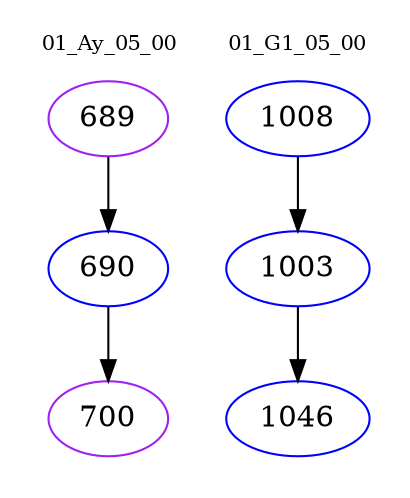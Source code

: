 digraph{
subgraph cluster_0 {
color = white
label = "01_Ay_05_00";
fontsize=10;
T0_689 [label="689", color="purple"]
T0_689 -> T0_690 [color="black"]
T0_690 [label="690", color="blue"]
T0_690 -> T0_700 [color="black"]
T0_700 [label="700", color="purple"]
}
subgraph cluster_1 {
color = white
label = "01_G1_05_00";
fontsize=10;
T1_1008 [label="1008", color="blue"]
T1_1008 -> T1_1003 [color="black"]
T1_1003 [label="1003", color="blue"]
T1_1003 -> T1_1046 [color="black"]
T1_1046 [label="1046", color="blue"]
}
}
